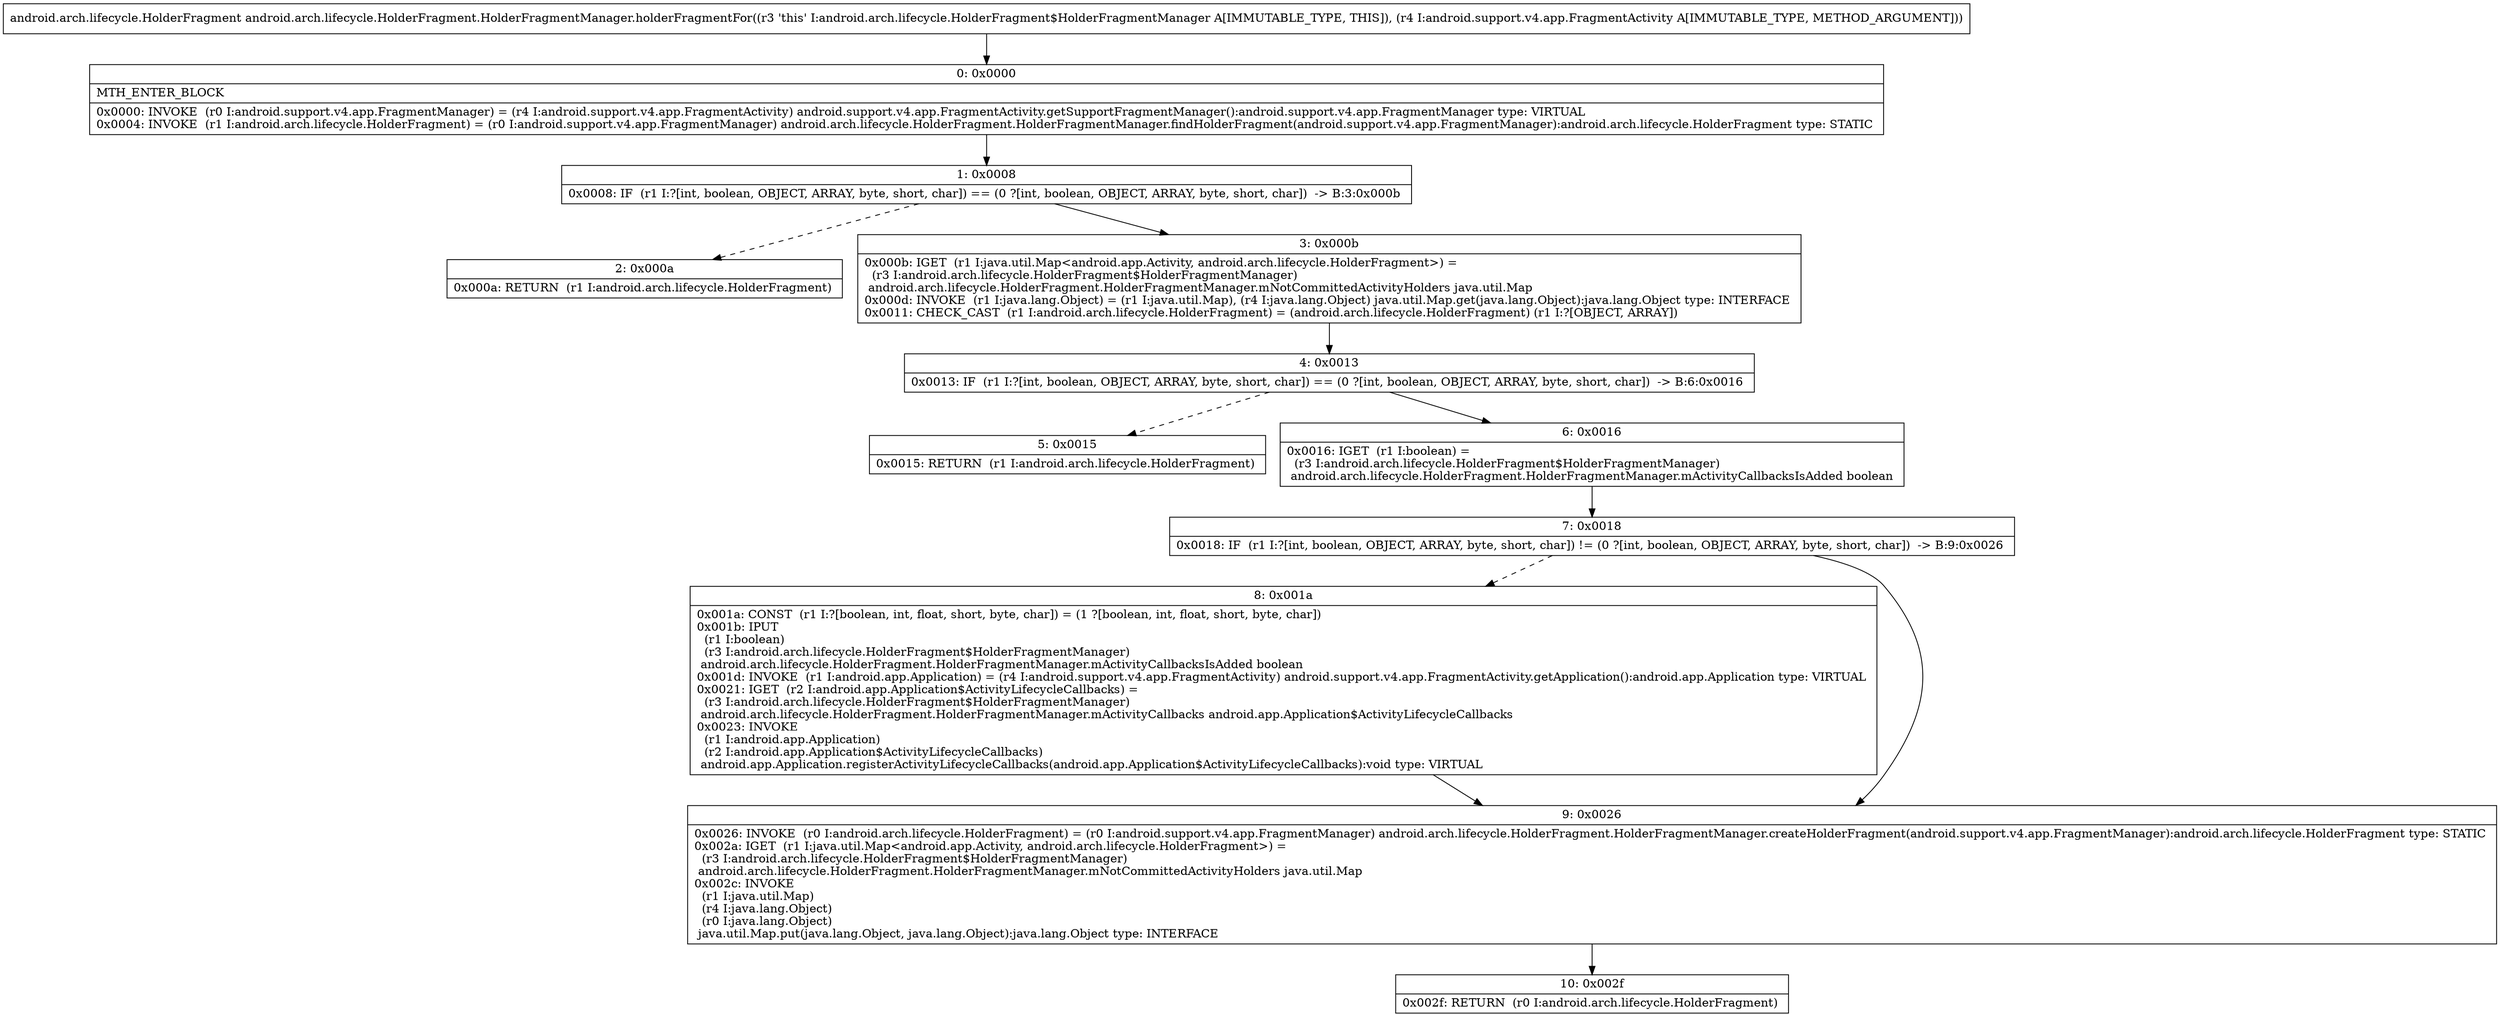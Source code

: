 digraph "CFG forandroid.arch.lifecycle.HolderFragment.HolderFragmentManager.holderFragmentFor(Landroid\/support\/v4\/app\/FragmentActivity;)Landroid\/arch\/lifecycle\/HolderFragment;" {
Node_0 [shape=record,label="{0\:\ 0x0000|MTH_ENTER_BLOCK\l|0x0000: INVOKE  (r0 I:android.support.v4.app.FragmentManager) = (r4 I:android.support.v4.app.FragmentActivity) android.support.v4.app.FragmentActivity.getSupportFragmentManager():android.support.v4.app.FragmentManager type: VIRTUAL \l0x0004: INVOKE  (r1 I:android.arch.lifecycle.HolderFragment) = (r0 I:android.support.v4.app.FragmentManager) android.arch.lifecycle.HolderFragment.HolderFragmentManager.findHolderFragment(android.support.v4.app.FragmentManager):android.arch.lifecycle.HolderFragment type: STATIC \l}"];
Node_1 [shape=record,label="{1\:\ 0x0008|0x0008: IF  (r1 I:?[int, boolean, OBJECT, ARRAY, byte, short, char]) == (0 ?[int, boolean, OBJECT, ARRAY, byte, short, char])  \-\> B:3:0x000b \l}"];
Node_2 [shape=record,label="{2\:\ 0x000a|0x000a: RETURN  (r1 I:android.arch.lifecycle.HolderFragment) \l}"];
Node_3 [shape=record,label="{3\:\ 0x000b|0x000b: IGET  (r1 I:java.util.Map\<android.app.Activity, android.arch.lifecycle.HolderFragment\>) = \l  (r3 I:android.arch.lifecycle.HolderFragment$HolderFragmentManager)\l android.arch.lifecycle.HolderFragment.HolderFragmentManager.mNotCommittedActivityHolders java.util.Map \l0x000d: INVOKE  (r1 I:java.lang.Object) = (r1 I:java.util.Map), (r4 I:java.lang.Object) java.util.Map.get(java.lang.Object):java.lang.Object type: INTERFACE \l0x0011: CHECK_CAST  (r1 I:android.arch.lifecycle.HolderFragment) = (android.arch.lifecycle.HolderFragment) (r1 I:?[OBJECT, ARRAY]) \l}"];
Node_4 [shape=record,label="{4\:\ 0x0013|0x0013: IF  (r1 I:?[int, boolean, OBJECT, ARRAY, byte, short, char]) == (0 ?[int, boolean, OBJECT, ARRAY, byte, short, char])  \-\> B:6:0x0016 \l}"];
Node_5 [shape=record,label="{5\:\ 0x0015|0x0015: RETURN  (r1 I:android.arch.lifecycle.HolderFragment) \l}"];
Node_6 [shape=record,label="{6\:\ 0x0016|0x0016: IGET  (r1 I:boolean) = \l  (r3 I:android.arch.lifecycle.HolderFragment$HolderFragmentManager)\l android.arch.lifecycle.HolderFragment.HolderFragmentManager.mActivityCallbacksIsAdded boolean \l}"];
Node_7 [shape=record,label="{7\:\ 0x0018|0x0018: IF  (r1 I:?[int, boolean, OBJECT, ARRAY, byte, short, char]) != (0 ?[int, boolean, OBJECT, ARRAY, byte, short, char])  \-\> B:9:0x0026 \l}"];
Node_8 [shape=record,label="{8\:\ 0x001a|0x001a: CONST  (r1 I:?[boolean, int, float, short, byte, char]) = (1 ?[boolean, int, float, short, byte, char]) \l0x001b: IPUT  \l  (r1 I:boolean)\l  (r3 I:android.arch.lifecycle.HolderFragment$HolderFragmentManager)\l android.arch.lifecycle.HolderFragment.HolderFragmentManager.mActivityCallbacksIsAdded boolean \l0x001d: INVOKE  (r1 I:android.app.Application) = (r4 I:android.support.v4.app.FragmentActivity) android.support.v4.app.FragmentActivity.getApplication():android.app.Application type: VIRTUAL \l0x0021: IGET  (r2 I:android.app.Application$ActivityLifecycleCallbacks) = \l  (r3 I:android.arch.lifecycle.HolderFragment$HolderFragmentManager)\l android.arch.lifecycle.HolderFragment.HolderFragmentManager.mActivityCallbacks android.app.Application$ActivityLifecycleCallbacks \l0x0023: INVOKE  \l  (r1 I:android.app.Application)\l  (r2 I:android.app.Application$ActivityLifecycleCallbacks)\l android.app.Application.registerActivityLifecycleCallbacks(android.app.Application$ActivityLifecycleCallbacks):void type: VIRTUAL \l}"];
Node_9 [shape=record,label="{9\:\ 0x0026|0x0026: INVOKE  (r0 I:android.arch.lifecycle.HolderFragment) = (r0 I:android.support.v4.app.FragmentManager) android.arch.lifecycle.HolderFragment.HolderFragmentManager.createHolderFragment(android.support.v4.app.FragmentManager):android.arch.lifecycle.HolderFragment type: STATIC \l0x002a: IGET  (r1 I:java.util.Map\<android.app.Activity, android.arch.lifecycle.HolderFragment\>) = \l  (r3 I:android.arch.lifecycle.HolderFragment$HolderFragmentManager)\l android.arch.lifecycle.HolderFragment.HolderFragmentManager.mNotCommittedActivityHolders java.util.Map \l0x002c: INVOKE  \l  (r1 I:java.util.Map)\l  (r4 I:java.lang.Object)\l  (r0 I:java.lang.Object)\l java.util.Map.put(java.lang.Object, java.lang.Object):java.lang.Object type: INTERFACE \l}"];
Node_10 [shape=record,label="{10\:\ 0x002f|0x002f: RETURN  (r0 I:android.arch.lifecycle.HolderFragment) \l}"];
MethodNode[shape=record,label="{android.arch.lifecycle.HolderFragment android.arch.lifecycle.HolderFragment.HolderFragmentManager.holderFragmentFor((r3 'this' I:android.arch.lifecycle.HolderFragment$HolderFragmentManager A[IMMUTABLE_TYPE, THIS]), (r4 I:android.support.v4.app.FragmentActivity A[IMMUTABLE_TYPE, METHOD_ARGUMENT])) }"];
MethodNode -> Node_0;
Node_0 -> Node_1;
Node_1 -> Node_2[style=dashed];
Node_1 -> Node_3;
Node_3 -> Node_4;
Node_4 -> Node_5[style=dashed];
Node_4 -> Node_6;
Node_6 -> Node_7;
Node_7 -> Node_8[style=dashed];
Node_7 -> Node_9;
Node_8 -> Node_9;
Node_9 -> Node_10;
}

